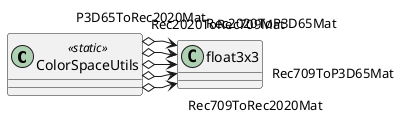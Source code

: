 @startuml
class ColorSpaceUtils <<static>> {
}
ColorSpaceUtils o-> "Rec709ToRec2020Mat" float3x3
ColorSpaceUtils o-> "Rec709ToP3D65Mat" float3x3
ColorSpaceUtils o-> "Rec2020ToRec709Mat" float3x3
ColorSpaceUtils o-> "Rec2020ToP3D65Mat" float3x3
ColorSpaceUtils o-> "P3D65ToRec2020Mat" float3x3
@enduml
